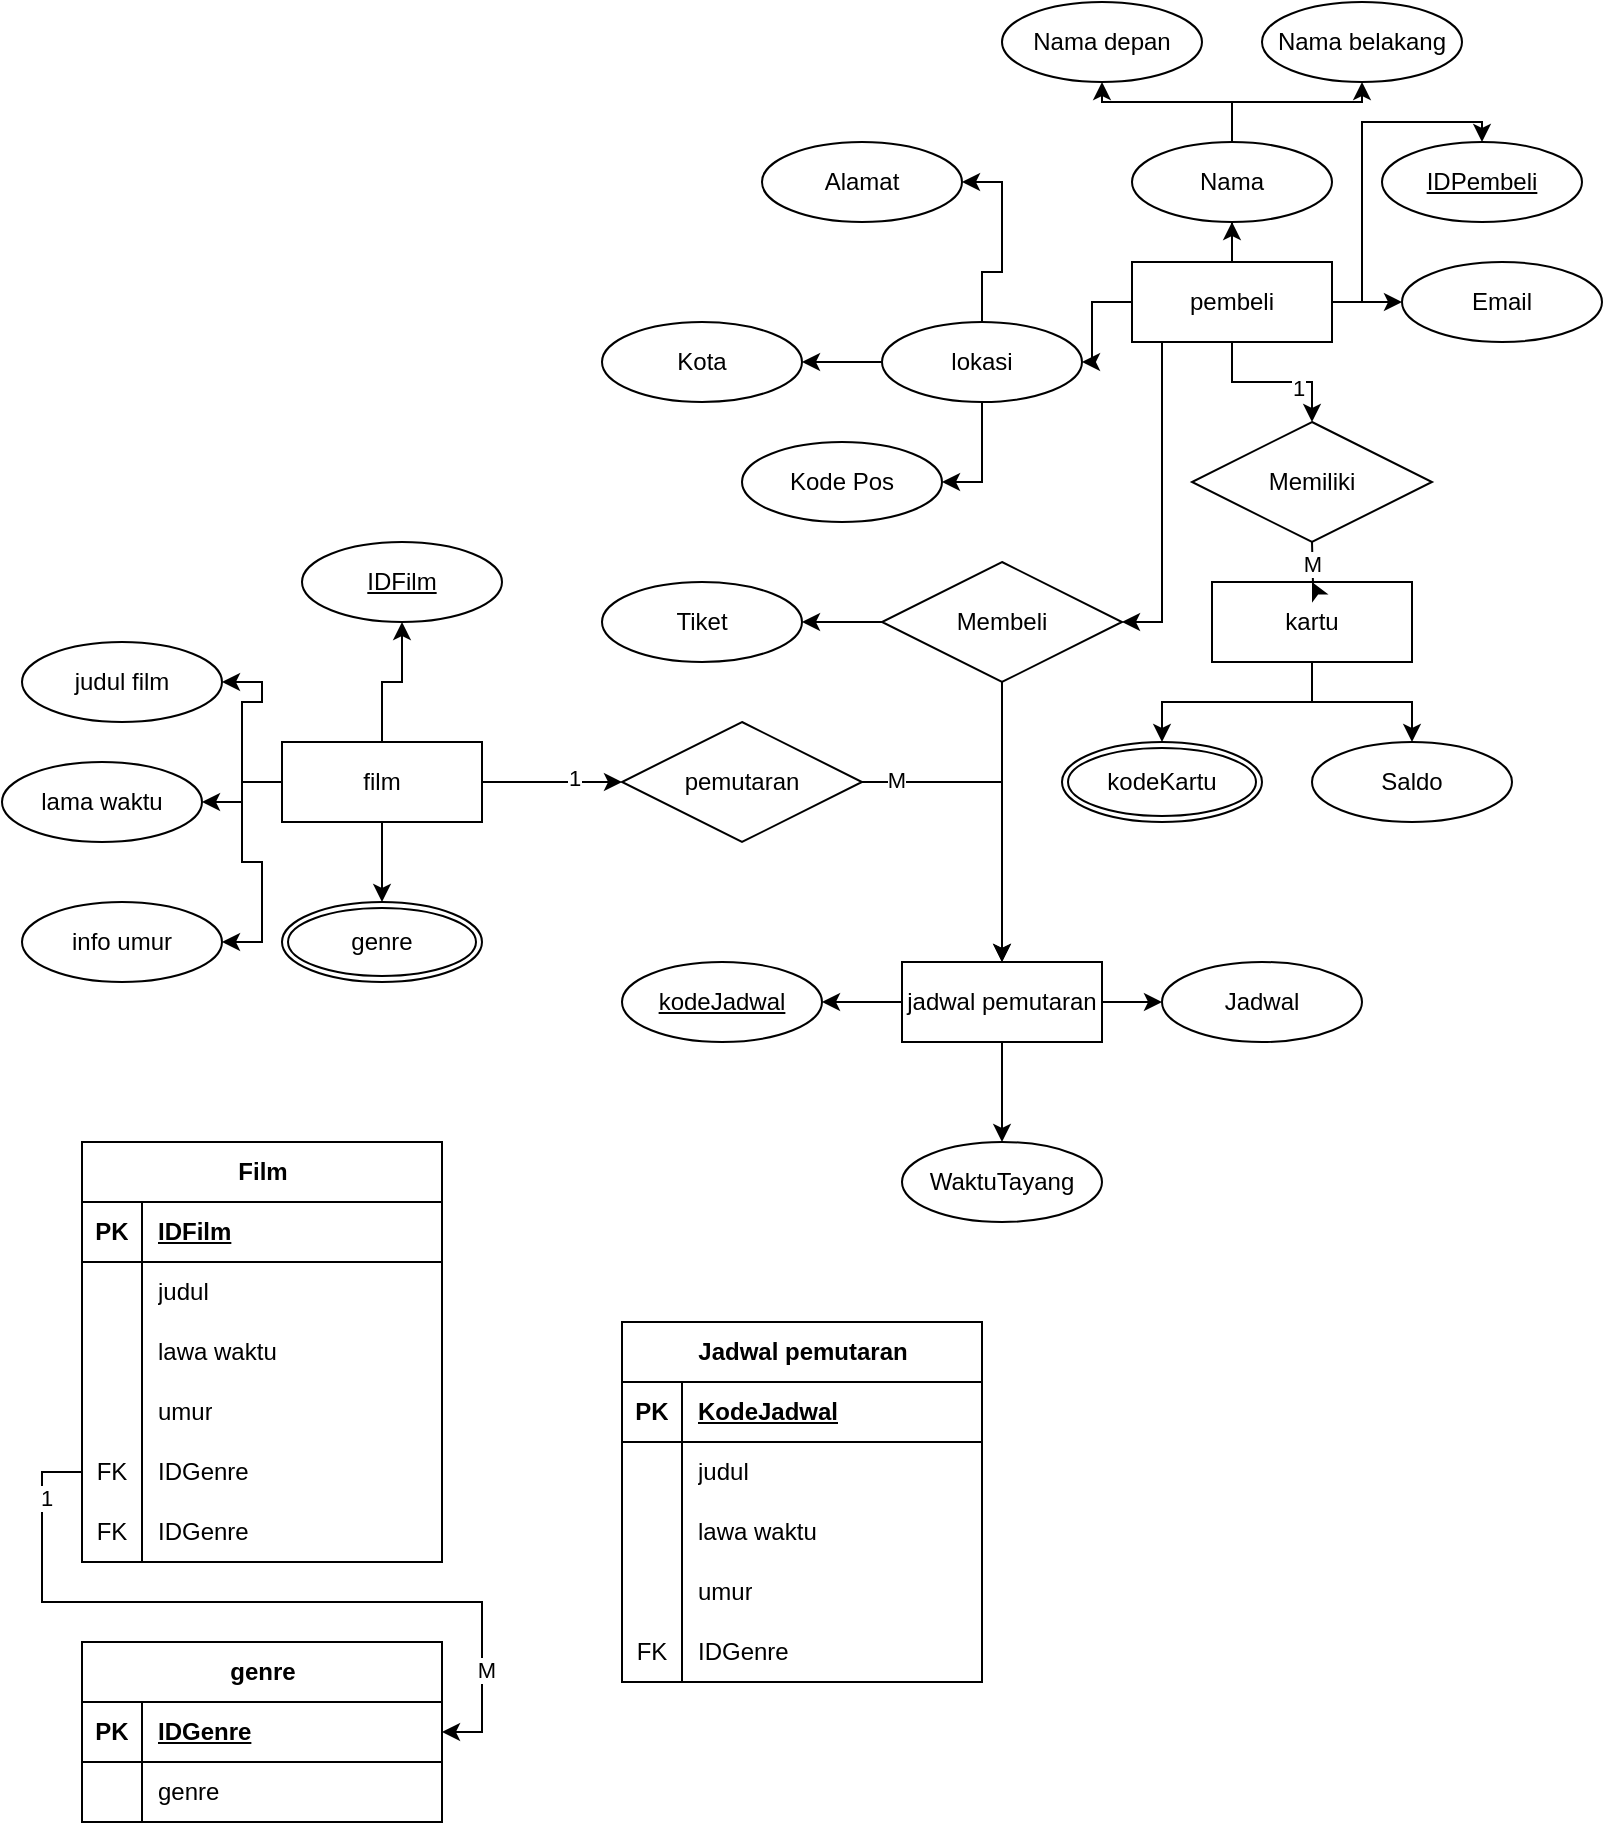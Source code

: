 <mxfile version="21.8.2" type="github">
  <diagram name="Page-1" id="gynL85UZtJiipX6cIJ4Q">
    <mxGraphModel dx="1004" dy="682" grid="1" gridSize="10" guides="1" tooltips="1" connect="1" arrows="1" fold="1" page="1" pageScale="1" pageWidth="850" pageHeight="1100" math="0" shadow="0">
      <root>
        <mxCell id="0" />
        <mxCell id="1" parent="0" />
        <mxCell id="kc0TzE_1z1zzvMxZ2xGM-11" style="edgeStyle=orthogonalEdgeStyle;rounded=0;orthogonalLoop=1;jettySize=auto;html=1;" edge="1" parent="1" source="kc0TzE_1z1zzvMxZ2xGM-2" target="kc0TzE_1z1zzvMxZ2xGM-7">
          <mxGeometry relative="1" as="geometry" />
        </mxCell>
        <mxCell id="kc0TzE_1z1zzvMxZ2xGM-12" style="edgeStyle=orthogonalEdgeStyle;rounded=0;orthogonalLoop=1;jettySize=auto;html=1;" edge="1" parent="1" source="kc0TzE_1z1zzvMxZ2xGM-2" target="kc0TzE_1z1zzvMxZ2xGM-6">
          <mxGeometry relative="1" as="geometry" />
        </mxCell>
        <mxCell id="kc0TzE_1z1zzvMxZ2xGM-13" style="edgeStyle=orthogonalEdgeStyle;rounded=0;orthogonalLoop=1;jettySize=auto;html=1;entryX=1;entryY=0.5;entryDx=0;entryDy=0;" edge="1" parent="1" source="kc0TzE_1z1zzvMxZ2xGM-2" target="kc0TzE_1z1zzvMxZ2xGM-10">
          <mxGeometry relative="1" as="geometry" />
        </mxCell>
        <mxCell id="kc0TzE_1z1zzvMxZ2xGM-14" style="edgeStyle=orthogonalEdgeStyle;rounded=0;orthogonalLoop=1;jettySize=auto;html=1;entryX=1;entryY=0.5;entryDx=0;entryDy=0;" edge="1" parent="1" source="kc0TzE_1z1zzvMxZ2xGM-2" target="kc0TzE_1z1zzvMxZ2xGM-9">
          <mxGeometry relative="1" as="geometry" />
        </mxCell>
        <mxCell id="kc0TzE_1z1zzvMxZ2xGM-15" style="edgeStyle=orthogonalEdgeStyle;rounded=0;orthogonalLoop=1;jettySize=auto;html=1;entryX=1;entryY=0.5;entryDx=0;entryDy=0;" edge="1" parent="1" source="kc0TzE_1z1zzvMxZ2xGM-2" target="kc0TzE_1z1zzvMxZ2xGM-8">
          <mxGeometry relative="1" as="geometry" />
        </mxCell>
        <mxCell id="kc0TzE_1z1zzvMxZ2xGM-49" style="edgeStyle=orthogonalEdgeStyle;rounded=0;orthogonalLoop=1;jettySize=auto;html=1;entryX=0;entryY=0.5;entryDx=0;entryDy=0;" edge="1" parent="1" source="kc0TzE_1z1zzvMxZ2xGM-2" target="kc0TzE_1z1zzvMxZ2xGM-48">
          <mxGeometry relative="1" as="geometry" />
        </mxCell>
        <mxCell id="kc0TzE_1z1zzvMxZ2xGM-51" value="1" style="edgeLabel;html=1;align=center;verticalAlign=middle;resizable=0;points=[];" vertex="1" connectable="0" parent="kc0TzE_1z1zzvMxZ2xGM-49">
          <mxGeometry x="0.317" y="2" relative="1" as="geometry">
            <mxPoint as="offset" />
          </mxGeometry>
        </mxCell>
        <mxCell id="kc0TzE_1z1zzvMxZ2xGM-2" value="film" style="whiteSpace=wrap;html=1;align=center;" vertex="1" parent="1">
          <mxGeometry x="150" y="450" width="100" height="40" as="geometry" />
        </mxCell>
        <mxCell id="kc0TzE_1z1zzvMxZ2xGM-19" style="edgeStyle=orthogonalEdgeStyle;rounded=0;orthogonalLoop=1;jettySize=auto;html=1;entryX=1;entryY=0.5;entryDx=0;entryDy=0;" edge="1" parent="1" source="kc0TzE_1z1zzvMxZ2xGM-3" target="kc0TzE_1z1zzvMxZ2xGM-16">
          <mxGeometry relative="1" as="geometry" />
        </mxCell>
        <mxCell id="kc0TzE_1z1zzvMxZ2xGM-20" style="edgeStyle=orthogonalEdgeStyle;rounded=0;orthogonalLoop=1;jettySize=auto;html=1;entryX=0.5;entryY=0;entryDx=0;entryDy=0;" edge="1" parent="1" source="kc0TzE_1z1zzvMxZ2xGM-3" target="kc0TzE_1z1zzvMxZ2xGM-17">
          <mxGeometry relative="1" as="geometry" />
        </mxCell>
        <mxCell id="kc0TzE_1z1zzvMxZ2xGM-21" style="edgeStyle=orthogonalEdgeStyle;rounded=0;orthogonalLoop=1;jettySize=auto;html=1;" edge="1" parent="1" source="kc0TzE_1z1zzvMxZ2xGM-3" target="kc0TzE_1z1zzvMxZ2xGM-18">
          <mxGeometry relative="1" as="geometry" />
        </mxCell>
        <mxCell id="kc0TzE_1z1zzvMxZ2xGM-3" value="jadwal pemutaran" style="whiteSpace=wrap;html=1;align=center;" vertex="1" parent="1">
          <mxGeometry x="460" y="560" width="100" height="40" as="geometry" />
        </mxCell>
        <mxCell id="kc0TzE_1z1zzvMxZ2xGM-37" style="edgeStyle=orthogonalEdgeStyle;rounded=0;orthogonalLoop=1;jettySize=auto;html=1;entryX=0;entryY=0.5;entryDx=0;entryDy=0;" edge="1" parent="1" source="kc0TzE_1z1zzvMxZ2xGM-4" target="kc0TzE_1z1zzvMxZ2xGM-23">
          <mxGeometry relative="1" as="geometry" />
        </mxCell>
        <mxCell id="kc0TzE_1z1zzvMxZ2xGM-38" style="edgeStyle=orthogonalEdgeStyle;rounded=0;orthogonalLoop=1;jettySize=auto;html=1;" edge="1" parent="1" source="kc0TzE_1z1zzvMxZ2xGM-4" target="kc0TzE_1z1zzvMxZ2xGM-29">
          <mxGeometry relative="1" as="geometry" />
        </mxCell>
        <mxCell id="kc0TzE_1z1zzvMxZ2xGM-39" style="edgeStyle=orthogonalEdgeStyle;rounded=0;orthogonalLoop=1;jettySize=auto;html=1;entryX=0.5;entryY=1;entryDx=0;entryDy=0;" edge="1" parent="1" source="kc0TzE_1z1zzvMxZ2xGM-4" target="kc0TzE_1z1zzvMxZ2xGM-26">
          <mxGeometry relative="1" as="geometry" />
        </mxCell>
        <mxCell id="kc0TzE_1z1zzvMxZ2xGM-45" style="edgeStyle=orthogonalEdgeStyle;rounded=0;orthogonalLoop=1;jettySize=auto;html=1;" edge="1" parent="1" source="kc0TzE_1z1zzvMxZ2xGM-4" target="kc0TzE_1z1zzvMxZ2xGM-22">
          <mxGeometry relative="1" as="geometry">
            <Array as="points">
              <mxPoint x="690" y="230" />
              <mxPoint x="690" y="140" />
            </Array>
          </mxGeometry>
        </mxCell>
        <mxCell id="kc0TzE_1z1zzvMxZ2xGM-57" style="edgeStyle=orthogonalEdgeStyle;rounded=0;orthogonalLoop=1;jettySize=auto;html=1;entryX=0.5;entryY=0;entryDx=0;entryDy=0;" edge="1" parent="1" source="kc0TzE_1z1zzvMxZ2xGM-4" target="kc0TzE_1z1zzvMxZ2xGM-56">
          <mxGeometry relative="1" as="geometry" />
        </mxCell>
        <mxCell id="kc0TzE_1z1zzvMxZ2xGM-59" value="1" style="edgeLabel;html=1;align=center;verticalAlign=middle;resizable=0;points=[];" vertex="1" connectable="0" parent="kc0TzE_1z1zzvMxZ2xGM-57">
          <mxGeometry x="0.325" y="-3" relative="1" as="geometry">
            <mxPoint as="offset" />
          </mxGeometry>
        </mxCell>
        <mxCell id="kc0TzE_1z1zzvMxZ2xGM-62" style="edgeStyle=orthogonalEdgeStyle;rounded=0;orthogonalLoop=1;jettySize=auto;html=1;entryX=1;entryY=0.5;entryDx=0;entryDy=0;" edge="1" parent="1" source="kc0TzE_1z1zzvMxZ2xGM-4" target="kc0TzE_1z1zzvMxZ2xGM-60">
          <mxGeometry relative="1" as="geometry">
            <Array as="points">
              <mxPoint x="590" y="390" />
            </Array>
          </mxGeometry>
        </mxCell>
        <mxCell id="kc0TzE_1z1zzvMxZ2xGM-4" value="pembeli" style="whiteSpace=wrap;html=1;align=center;" vertex="1" parent="1">
          <mxGeometry x="575" y="210" width="100" height="40" as="geometry" />
        </mxCell>
        <mxCell id="kc0TzE_1z1zzvMxZ2xGM-53" style="edgeStyle=orthogonalEdgeStyle;rounded=0;orthogonalLoop=1;jettySize=auto;html=1;entryX=0.5;entryY=0;entryDx=0;entryDy=0;" edge="1" parent="1" source="kc0TzE_1z1zzvMxZ2xGM-5" target="kc0TzE_1z1zzvMxZ2xGM-40">
          <mxGeometry relative="1" as="geometry" />
        </mxCell>
        <mxCell id="kc0TzE_1z1zzvMxZ2xGM-54" style="edgeStyle=orthogonalEdgeStyle;rounded=0;orthogonalLoop=1;jettySize=auto;html=1;entryX=0.5;entryY=0;entryDx=0;entryDy=0;" edge="1" parent="1" source="kc0TzE_1z1zzvMxZ2xGM-5" target="kc0TzE_1z1zzvMxZ2xGM-41">
          <mxGeometry relative="1" as="geometry" />
        </mxCell>
        <mxCell id="kc0TzE_1z1zzvMxZ2xGM-5" value="kartu" style="whiteSpace=wrap;html=1;align=center;" vertex="1" parent="1">
          <mxGeometry x="615" y="370" width="100" height="40" as="geometry" />
        </mxCell>
        <mxCell id="kc0TzE_1z1zzvMxZ2xGM-6" value="genre" style="ellipse;shape=doubleEllipse;margin=3;whiteSpace=wrap;html=1;align=center;" vertex="1" parent="1">
          <mxGeometry x="150" y="530" width="100" height="40" as="geometry" />
        </mxCell>
        <mxCell id="kc0TzE_1z1zzvMxZ2xGM-7" value="IDFilm" style="ellipse;whiteSpace=wrap;html=1;align=center;fontStyle=4;" vertex="1" parent="1">
          <mxGeometry x="160" y="350" width="100" height="40" as="geometry" />
        </mxCell>
        <mxCell id="kc0TzE_1z1zzvMxZ2xGM-8" value="judul film" style="ellipse;whiteSpace=wrap;html=1;align=center;" vertex="1" parent="1">
          <mxGeometry x="20" y="400" width="100" height="40" as="geometry" />
        </mxCell>
        <mxCell id="kc0TzE_1z1zzvMxZ2xGM-9" value="lama waktu" style="ellipse;whiteSpace=wrap;html=1;align=center;" vertex="1" parent="1">
          <mxGeometry x="10" y="460" width="100" height="40" as="geometry" />
        </mxCell>
        <mxCell id="kc0TzE_1z1zzvMxZ2xGM-10" value="info umur" style="ellipse;whiteSpace=wrap;html=1;align=center;" vertex="1" parent="1">
          <mxGeometry x="20" y="530" width="100" height="40" as="geometry" />
        </mxCell>
        <mxCell id="kc0TzE_1z1zzvMxZ2xGM-16" value="kodeJadwal" style="ellipse;whiteSpace=wrap;html=1;align=center;fontStyle=4;" vertex="1" parent="1">
          <mxGeometry x="320" y="560" width="100" height="40" as="geometry" />
        </mxCell>
        <mxCell id="kc0TzE_1z1zzvMxZ2xGM-17" value="WaktuTayang" style="ellipse;whiteSpace=wrap;html=1;align=center;" vertex="1" parent="1">
          <mxGeometry x="460" y="650" width="100" height="40" as="geometry" />
        </mxCell>
        <mxCell id="kc0TzE_1z1zzvMxZ2xGM-18" value="Jadwal" style="ellipse;whiteSpace=wrap;html=1;align=center;" vertex="1" parent="1">
          <mxGeometry x="590" y="560" width="100" height="40" as="geometry" />
        </mxCell>
        <mxCell id="kc0TzE_1z1zzvMxZ2xGM-22" value="IDPembeli" style="ellipse;whiteSpace=wrap;html=1;align=center;fontStyle=4;" vertex="1" parent="1">
          <mxGeometry x="700" y="150" width="100" height="40" as="geometry" />
        </mxCell>
        <mxCell id="kc0TzE_1z1zzvMxZ2xGM-23" value="Email" style="ellipse;whiteSpace=wrap;html=1;align=center;" vertex="1" parent="1">
          <mxGeometry x="710" y="210" width="100" height="40" as="geometry" />
        </mxCell>
        <mxCell id="kc0TzE_1z1zzvMxZ2xGM-24" value="Nama belakang" style="ellipse;whiteSpace=wrap;html=1;align=center;" vertex="1" parent="1">
          <mxGeometry x="640" y="80" width="100" height="40" as="geometry" />
        </mxCell>
        <mxCell id="kc0TzE_1z1zzvMxZ2xGM-25" value="Nama depan" style="ellipse;whiteSpace=wrap;html=1;align=center;" vertex="1" parent="1">
          <mxGeometry x="510" y="80" width="100" height="40" as="geometry" />
        </mxCell>
        <mxCell id="kc0TzE_1z1zzvMxZ2xGM-27" style="edgeStyle=orthogonalEdgeStyle;rounded=0;orthogonalLoop=1;jettySize=auto;html=1;entryX=0.5;entryY=1;entryDx=0;entryDy=0;" edge="1" parent="1" source="kc0TzE_1z1zzvMxZ2xGM-26" target="kc0TzE_1z1zzvMxZ2xGM-25">
          <mxGeometry relative="1" as="geometry" />
        </mxCell>
        <mxCell id="kc0TzE_1z1zzvMxZ2xGM-28" style="edgeStyle=orthogonalEdgeStyle;rounded=0;orthogonalLoop=1;jettySize=auto;html=1;entryX=0.5;entryY=1;entryDx=0;entryDy=0;" edge="1" parent="1" source="kc0TzE_1z1zzvMxZ2xGM-26" target="kc0TzE_1z1zzvMxZ2xGM-24">
          <mxGeometry relative="1" as="geometry" />
        </mxCell>
        <mxCell id="kc0TzE_1z1zzvMxZ2xGM-26" value="Nama" style="ellipse;whiteSpace=wrap;html=1;align=center;" vertex="1" parent="1">
          <mxGeometry x="575" y="150" width="100" height="40" as="geometry" />
        </mxCell>
        <mxCell id="kc0TzE_1z1zzvMxZ2xGM-33" style="edgeStyle=orthogonalEdgeStyle;rounded=0;orthogonalLoop=1;jettySize=auto;html=1;entryX=1;entryY=0.5;entryDx=0;entryDy=0;" edge="1" parent="1" source="kc0TzE_1z1zzvMxZ2xGM-29" target="kc0TzE_1z1zzvMxZ2xGM-30">
          <mxGeometry relative="1" as="geometry" />
        </mxCell>
        <mxCell id="kc0TzE_1z1zzvMxZ2xGM-35" style="edgeStyle=orthogonalEdgeStyle;rounded=0;orthogonalLoop=1;jettySize=auto;html=1;entryX=1;entryY=0.5;entryDx=0;entryDy=0;" edge="1" parent="1" source="kc0TzE_1z1zzvMxZ2xGM-29" target="kc0TzE_1z1zzvMxZ2xGM-32">
          <mxGeometry relative="1" as="geometry" />
        </mxCell>
        <mxCell id="kc0TzE_1z1zzvMxZ2xGM-65" value="" style="edgeStyle=orthogonalEdgeStyle;rounded=0;orthogonalLoop=1;jettySize=auto;html=1;" edge="1" parent="1" source="kc0TzE_1z1zzvMxZ2xGM-29" target="kc0TzE_1z1zzvMxZ2xGM-31">
          <mxGeometry relative="1" as="geometry" />
        </mxCell>
        <mxCell id="kc0TzE_1z1zzvMxZ2xGM-29" value="lokasi" style="ellipse;whiteSpace=wrap;html=1;align=center;" vertex="1" parent="1">
          <mxGeometry x="450" y="240" width="100" height="40" as="geometry" />
        </mxCell>
        <mxCell id="kc0TzE_1z1zzvMxZ2xGM-30" value="Alamat" style="ellipse;whiteSpace=wrap;html=1;align=center;" vertex="1" parent="1">
          <mxGeometry x="390" y="150" width="100" height="40" as="geometry" />
        </mxCell>
        <mxCell id="kc0TzE_1z1zzvMxZ2xGM-31" value="Kota" style="ellipse;whiteSpace=wrap;html=1;align=center;" vertex="1" parent="1">
          <mxGeometry x="310" y="240" width="100" height="40" as="geometry" />
        </mxCell>
        <mxCell id="kc0TzE_1z1zzvMxZ2xGM-32" value="Kode Pos" style="ellipse;whiteSpace=wrap;html=1;align=center;" vertex="1" parent="1">
          <mxGeometry x="380" y="300" width="100" height="40" as="geometry" />
        </mxCell>
        <mxCell id="kc0TzE_1z1zzvMxZ2xGM-40" value="kodeKartu" style="ellipse;shape=doubleEllipse;margin=3;whiteSpace=wrap;html=1;align=center;" vertex="1" parent="1">
          <mxGeometry x="540" y="450" width="100" height="40" as="geometry" />
        </mxCell>
        <mxCell id="kc0TzE_1z1zzvMxZ2xGM-41" value="Saldo" style="ellipse;whiteSpace=wrap;html=1;align=center;" vertex="1" parent="1">
          <mxGeometry x="665" y="450" width="100" height="40" as="geometry" />
        </mxCell>
        <mxCell id="kc0TzE_1z1zzvMxZ2xGM-50" style="edgeStyle=orthogonalEdgeStyle;rounded=0;orthogonalLoop=1;jettySize=auto;html=1;entryX=0.5;entryY=0;entryDx=0;entryDy=0;" edge="1" parent="1" source="kc0TzE_1z1zzvMxZ2xGM-48" target="kc0TzE_1z1zzvMxZ2xGM-3">
          <mxGeometry relative="1" as="geometry" />
        </mxCell>
        <mxCell id="kc0TzE_1z1zzvMxZ2xGM-52" value="M" style="edgeLabel;html=1;align=center;verticalAlign=middle;resizable=0;points=[];" vertex="1" connectable="0" parent="kc0TzE_1z1zzvMxZ2xGM-50">
          <mxGeometry x="-0.786" y="1" relative="1" as="geometry">
            <mxPoint as="offset" />
          </mxGeometry>
        </mxCell>
        <mxCell id="kc0TzE_1z1zzvMxZ2xGM-48" value="pemutaran" style="shape=rhombus;perimeter=rhombusPerimeter;whiteSpace=wrap;html=1;align=center;" vertex="1" parent="1">
          <mxGeometry x="320" y="440" width="120" height="60" as="geometry" />
        </mxCell>
        <mxCell id="kc0TzE_1z1zzvMxZ2xGM-58" value="M" style="edgeStyle=orthogonalEdgeStyle;rounded=0;orthogonalLoop=1;jettySize=auto;html=1;" edge="1" parent="1" target="kc0TzE_1z1zzvMxZ2xGM-5">
          <mxGeometry relative="1" as="geometry">
            <mxPoint x="665" y="350" as="sourcePoint" />
          </mxGeometry>
        </mxCell>
        <mxCell id="kc0TzE_1z1zzvMxZ2xGM-56" value="Memiliki" style="shape=rhombus;perimeter=rhombusPerimeter;whiteSpace=wrap;html=1;align=center;" vertex="1" parent="1">
          <mxGeometry x="605" y="290" width="120" height="60" as="geometry" />
        </mxCell>
        <mxCell id="kc0TzE_1z1zzvMxZ2xGM-63" style="edgeStyle=orthogonalEdgeStyle;rounded=0;orthogonalLoop=1;jettySize=auto;html=1;" edge="1" parent="1" source="kc0TzE_1z1zzvMxZ2xGM-60" target="kc0TzE_1z1zzvMxZ2xGM-61">
          <mxGeometry relative="1" as="geometry" />
        </mxCell>
        <mxCell id="kc0TzE_1z1zzvMxZ2xGM-64" style="edgeStyle=orthogonalEdgeStyle;rounded=0;orthogonalLoop=1;jettySize=auto;html=1;entryX=0.5;entryY=0;entryDx=0;entryDy=0;" edge="1" parent="1" source="kc0TzE_1z1zzvMxZ2xGM-60" target="kc0TzE_1z1zzvMxZ2xGM-3">
          <mxGeometry relative="1" as="geometry" />
        </mxCell>
        <mxCell id="kc0TzE_1z1zzvMxZ2xGM-60" value="Membeli" style="shape=rhombus;perimeter=rhombusPerimeter;whiteSpace=wrap;html=1;align=center;" vertex="1" parent="1">
          <mxGeometry x="450" y="360" width="120" height="60" as="geometry" />
        </mxCell>
        <mxCell id="kc0TzE_1z1zzvMxZ2xGM-61" value="Tiket" style="ellipse;whiteSpace=wrap;html=1;align=center;" vertex="1" parent="1">
          <mxGeometry x="310" y="370" width="100" height="40" as="geometry" />
        </mxCell>
        <mxCell id="kc0TzE_1z1zzvMxZ2xGM-66" value="Film" style="shape=table;startSize=30;container=1;collapsible=1;childLayout=tableLayout;fixedRows=1;rowLines=0;fontStyle=1;align=center;resizeLast=1;html=1;" vertex="1" parent="1">
          <mxGeometry x="50" y="650" width="180" height="210" as="geometry" />
        </mxCell>
        <mxCell id="kc0TzE_1z1zzvMxZ2xGM-67" value="" style="shape=tableRow;horizontal=0;startSize=0;swimlaneHead=0;swimlaneBody=0;fillColor=none;collapsible=0;dropTarget=0;points=[[0,0.5],[1,0.5]];portConstraint=eastwest;top=0;left=0;right=0;bottom=1;" vertex="1" parent="kc0TzE_1z1zzvMxZ2xGM-66">
          <mxGeometry y="30" width="180" height="30" as="geometry" />
        </mxCell>
        <mxCell id="kc0TzE_1z1zzvMxZ2xGM-68" value="PK" style="shape=partialRectangle;connectable=0;fillColor=none;top=0;left=0;bottom=0;right=0;fontStyle=1;overflow=hidden;whiteSpace=wrap;html=1;" vertex="1" parent="kc0TzE_1z1zzvMxZ2xGM-67">
          <mxGeometry width="30" height="30" as="geometry">
            <mxRectangle width="30" height="30" as="alternateBounds" />
          </mxGeometry>
        </mxCell>
        <mxCell id="kc0TzE_1z1zzvMxZ2xGM-69" value="IDFilm" style="shape=partialRectangle;connectable=0;fillColor=none;top=0;left=0;bottom=0;right=0;align=left;spacingLeft=6;fontStyle=5;overflow=hidden;whiteSpace=wrap;html=1;" vertex="1" parent="kc0TzE_1z1zzvMxZ2xGM-67">
          <mxGeometry x="30" width="150" height="30" as="geometry">
            <mxRectangle width="150" height="30" as="alternateBounds" />
          </mxGeometry>
        </mxCell>
        <mxCell id="kc0TzE_1z1zzvMxZ2xGM-70" value="" style="shape=tableRow;horizontal=0;startSize=0;swimlaneHead=0;swimlaneBody=0;fillColor=none;collapsible=0;dropTarget=0;points=[[0,0.5],[1,0.5]];portConstraint=eastwest;top=0;left=0;right=0;bottom=0;" vertex="1" parent="kc0TzE_1z1zzvMxZ2xGM-66">
          <mxGeometry y="60" width="180" height="30" as="geometry" />
        </mxCell>
        <mxCell id="kc0TzE_1z1zzvMxZ2xGM-71" value="" style="shape=partialRectangle;connectable=0;fillColor=none;top=0;left=0;bottom=0;right=0;editable=1;overflow=hidden;whiteSpace=wrap;html=1;" vertex="1" parent="kc0TzE_1z1zzvMxZ2xGM-70">
          <mxGeometry width="30" height="30" as="geometry">
            <mxRectangle width="30" height="30" as="alternateBounds" />
          </mxGeometry>
        </mxCell>
        <mxCell id="kc0TzE_1z1zzvMxZ2xGM-72" value="judul" style="shape=partialRectangle;connectable=0;fillColor=none;top=0;left=0;bottom=0;right=0;align=left;spacingLeft=6;overflow=hidden;whiteSpace=wrap;html=1;" vertex="1" parent="kc0TzE_1z1zzvMxZ2xGM-70">
          <mxGeometry x="30" width="150" height="30" as="geometry">
            <mxRectangle width="150" height="30" as="alternateBounds" />
          </mxGeometry>
        </mxCell>
        <mxCell id="kc0TzE_1z1zzvMxZ2xGM-73" value="" style="shape=tableRow;horizontal=0;startSize=0;swimlaneHead=0;swimlaneBody=0;fillColor=none;collapsible=0;dropTarget=0;points=[[0,0.5],[1,0.5]];portConstraint=eastwest;top=0;left=0;right=0;bottom=0;" vertex="1" parent="kc0TzE_1z1zzvMxZ2xGM-66">
          <mxGeometry y="90" width="180" height="30" as="geometry" />
        </mxCell>
        <mxCell id="kc0TzE_1z1zzvMxZ2xGM-74" value="" style="shape=partialRectangle;connectable=0;fillColor=none;top=0;left=0;bottom=0;right=0;editable=1;overflow=hidden;whiteSpace=wrap;html=1;" vertex="1" parent="kc0TzE_1z1zzvMxZ2xGM-73">
          <mxGeometry width="30" height="30" as="geometry">
            <mxRectangle width="30" height="30" as="alternateBounds" />
          </mxGeometry>
        </mxCell>
        <mxCell id="kc0TzE_1z1zzvMxZ2xGM-75" value="lawa waktu" style="shape=partialRectangle;connectable=0;fillColor=none;top=0;left=0;bottom=0;right=0;align=left;spacingLeft=6;overflow=hidden;whiteSpace=wrap;html=1;" vertex="1" parent="kc0TzE_1z1zzvMxZ2xGM-73">
          <mxGeometry x="30" width="150" height="30" as="geometry">
            <mxRectangle width="150" height="30" as="alternateBounds" />
          </mxGeometry>
        </mxCell>
        <mxCell id="kc0TzE_1z1zzvMxZ2xGM-76" value="" style="shape=tableRow;horizontal=0;startSize=0;swimlaneHead=0;swimlaneBody=0;fillColor=none;collapsible=0;dropTarget=0;points=[[0,0.5],[1,0.5]];portConstraint=eastwest;top=0;left=0;right=0;bottom=0;" vertex="1" parent="kc0TzE_1z1zzvMxZ2xGM-66">
          <mxGeometry y="120" width="180" height="30" as="geometry" />
        </mxCell>
        <mxCell id="kc0TzE_1z1zzvMxZ2xGM-77" value="" style="shape=partialRectangle;connectable=0;fillColor=none;top=0;left=0;bottom=0;right=0;editable=1;overflow=hidden;whiteSpace=wrap;html=1;" vertex="1" parent="kc0TzE_1z1zzvMxZ2xGM-76">
          <mxGeometry width="30" height="30" as="geometry">
            <mxRectangle width="30" height="30" as="alternateBounds" />
          </mxGeometry>
        </mxCell>
        <mxCell id="kc0TzE_1z1zzvMxZ2xGM-78" value="umur" style="shape=partialRectangle;connectable=0;fillColor=none;top=0;left=0;bottom=0;right=0;align=left;spacingLeft=6;overflow=hidden;whiteSpace=wrap;html=1;" vertex="1" parent="kc0TzE_1z1zzvMxZ2xGM-76">
          <mxGeometry x="30" width="150" height="30" as="geometry">
            <mxRectangle width="150" height="30" as="alternateBounds" />
          </mxGeometry>
        </mxCell>
        <mxCell id="kc0TzE_1z1zzvMxZ2xGM-79" value="" style="shape=tableRow;horizontal=0;startSize=0;swimlaneHead=0;swimlaneBody=0;fillColor=none;collapsible=0;dropTarget=0;points=[[0,0.5],[1,0.5]];portConstraint=eastwest;top=0;left=0;right=0;bottom=0;" vertex="1" parent="kc0TzE_1z1zzvMxZ2xGM-66">
          <mxGeometry y="150" width="180" height="30" as="geometry" />
        </mxCell>
        <mxCell id="kc0TzE_1z1zzvMxZ2xGM-80" value="FK" style="shape=partialRectangle;connectable=0;fillColor=none;top=0;left=0;bottom=0;right=0;editable=1;overflow=hidden;whiteSpace=wrap;html=1;" vertex="1" parent="kc0TzE_1z1zzvMxZ2xGM-79">
          <mxGeometry width="30" height="30" as="geometry">
            <mxRectangle width="30" height="30" as="alternateBounds" />
          </mxGeometry>
        </mxCell>
        <mxCell id="kc0TzE_1z1zzvMxZ2xGM-81" value="IDGenre" style="shape=partialRectangle;connectable=0;fillColor=none;top=0;left=0;bottom=0;right=0;align=left;spacingLeft=6;overflow=hidden;whiteSpace=wrap;html=1;" vertex="1" parent="kc0TzE_1z1zzvMxZ2xGM-79">
          <mxGeometry x="30" width="150" height="30" as="geometry">
            <mxRectangle width="150" height="30" as="alternateBounds" />
          </mxGeometry>
        </mxCell>
        <mxCell id="kc0TzE_1z1zzvMxZ2xGM-118" value="" style="shape=tableRow;horizontal=0;startSize=0;swimlaneHead=0;swimlaneBody=0;fillColor=none;collapsible=0;dropTarget=0;points=[[0,0.5],[1,0.5]];portConstraint=eastwest;top=0;left=0;right=0;bottom=0;" vertex="1" parent="kc0TzE_1z1zzvMxZ2xGM-66">
          <mxGeometry y="180" width="180" height="30" as="geometry" />
        </mxCell>
        <mxCell id="kc0TzE_1z1zzvMxZ2xGM-119" value="FK" style="shape=partialRectangle;connectable=0;fillColor=none;top=0;left=0;bottom=0;right=0;editable=1;overflow=hidden;whiteSpace=wrap;html=1;" vertex="1" parent="kc0TzE_1z1zzvMxZ2xGM-118">
          <mxGeometry width="30" height="30" as="geometry">
            <mxRectangle width="30" height="30" as="alternateBounds" />
          </mxGeometry>
        </mxCell>
        <mxCell id="kc0TzE_1z1zzvMxZ2xGM-120" value="IDGenre" style="shape=partialRectangle;connectable=0;fillColor=none;top=0;left=0;bottom=0;right=0;align=left;spacingLeft=6;overflow=hidden;whiteSpace=wrap;html=1;" vertex="1" parent="kc0TzE_1z1zzvMxZ2xGM-118">
          <mxGeometry x="30" width="150" height="30" as="geometry">
            <mxRectangle width="150" height="30" as="alternateBounds" />
          </mxGeometry>
        </mxCell>
        <mxCell id="kc0TzE_1z1zzvMxZ2xGM-82" value="genre" style="shape=table;startSize=30;container=1;collapsible=1;childLayout=tableLayout;fixedRows=1;rowLines=0;fontStyle=1;align=center;resizeLast=1;html=1;" vertex="1" parent="1">
          <mxGeometry x="50" y="900" width="180" height="90" as="geometry" />
        </mxCell>
        <mxCell id="kc0TzE_1z1zzvMxZ2xGM-83" value="" style="shape=tableRow;horizontal=0;startSize=0;swimlaneHead=0;swimlaneBody=0;fillColor=none;collapsible=0;dropTarget=0;points=[[0,0.5],[1,0.5]];portConstraint=eastwest;top=0;left=0;right=0;bottom=1;" vertex="1" parent="kc0TzE_1z1zzvMxZ2xGM-82">
          <mxGeometry y="30" width="180" height="30" as="geometry" />
        </mxCell>
        <mxCell id="kc0TzE_1z1zzvMxZ2xGM-84" value="PK" style="shape=partialRectangle;connectable=0;fillColor=none;top=0;left=0;bottom=0;right=0;fontStyle=1;overflow=hidden;whiteSpace=wrap;html=1;" vertex="1" parent="kc0TzE_1z1zzvMxZ2xGM-83">
          <mxGeometry width="30" height="30" as="geometry">
            <mxRectangle width="30" height="30" as="alternateBounds" />
          </mxGeometry>
        </mxCell>
        <mxCell id="kc0TzE_1z1zzvMxZ2xGM-85" value="IDGenre" style="shape=partialRectangle;connectable=0;fillColor=none;top=0;left=0;bottom=0;right=0;align=left;spacingLeft=6;fontStyle=5;overflow=hidden;whiteSpace=wrap;html=1;" vertex="1" parent="kc0TzE_1z1zzvMxZ2xGM-83">
          <mxGeometry x="30" width="150" height="30" as="geometry">
            <mxRectangle width="150" height="30" as="alternateBounds" />
          </mxGeometry>
        </mxCell>
        <mxCell id="kc0TzE_1z1zzvMxZ2xGM-86" value="" style="shape=tableRow;horizontal=0;startSize=0;swimlaneHead=0;swimlaneBody=0;fillColor=none;collapsible=0;dropTarget=0;points=[[0,0.5],[1,0.5]];portConstraint=eastwest;top=0;left=0;right=0;bottom=0;" vertex="1" parent="kc0TzE_1z1zzvMxZ2xGM-82">
          <mxGeometry y="60" width="180" height="30" as="geometry" />
        </mxCell>
        <mxCell id="kc0TzE_1z1zzvMxZ2xGM-87" value="" style="shape=partialRectangle;connectable=0;fillColor=none;top=0;left=0;bottom=0;right=0;editable=1;overflow=hidden;whiteSpace=wrap;html=1;" vertex="1" parent="kc0TzE_1z1zzvMxZ2xGM-86">
          <mxGeometry width="30" height="30" as="geometry">
            <mxRectangle width="30" height="30" as="alternateBounds" />
          </mxGeometry>
        </mxCell>
        <mxCell id="kc0TzE_1z1zzvMxZ2xGM-88" value="genre" style="shape=partialRectangle;connectable=0;fillColor=none;top=0;left=0;bottom=0;right=0;align=left;spacingLeft=6;overflow=hidden;whiteSpace=wrap;html=1;" vertex="1" parent="kc0TzE_1z1zzvMxZ2xGM-86">
          <mxGeometry x="30" width="150" height="30" as="geometry">
            <mxRectangle width="150" height="30" as="alternateBounds" />
          </mxGeometry>
        </mxCell>
        <mxCell id="kc0TzE_1z1zzvMxZ2xGM-99" style="edgeStyle=orthogonalEdgeStyle;rounded=0;orthogonalLoop=1;jettySize=auto;html=1;" edge="1" parent="1" source="kc0TzE_1z1zzvMxZ2xGM-79" target="kc0TzE_1z1zzvMxZ2xGM-83">
          <mxGeometry relative="1" as="geometry">
            <Array as="points">
              <mxPoint x="30" y="815" />
              <mxPoint x="30" y="880" />
              <mxPoint x="250" y="880" />
              <mxPoint x="250" y="945" />
            </Array>
          </mxGeometry>
        </mxCell>
        <mxCell id="kc0TzE_1z1zzvMxZ2xGM-116" value="1" style="edgeLabel;html=1;align=center;verticalAlign=middle;resizable=0;points=[];" vertex="1" connectable="0" parent="kc0TzE_1z1zzvMxZ2xGM-99">
          <mxGeometry x="-0.83" y="2" relative="1" as="geometry">
            <mxPoint as="offset" />
          </mxGeometry>
        </mxCell>
        <mxCell id="kc0TzE_1z1zzvMxZ2xGM-117" value="M" style="edgeLabel;html=1;align=center;verticalAlign=middle;resizable=0;points=[];" vertex="1" connectable="0" parent="kc0TzE_1z1zzvMxZ2xGM-99">
          <mxGeometry x="0.736" y="2" relative="1" as="geometry">
            <mxPoint as="offset" />
          </mxGeometry>
        </mxCell>
        <mxCell id="kc0TzE_1z1zzvMxZ2xGM-100" value="Jadwal pemutaran" style="shape=table;startSize=30;container=1;collapsible=1;childLayout=tableLayout;fixedRows=1;rowLines=0;fontStyle=1;align=center;resizeLast=1;html=1;" vertex="1" parent="1">
          <mxGeometry x="320" y="740" width="180" height="180" as="geometry" />
        </mxCell>
        <mxCell id="kc0TzE_1z1zzvMxZ2xGM-101" value="" style="shape=tableRow;horizontal=0;startSize=0;swimlaneHead=0;swimlaneBody=0;fillColor=none;collapsible=0;dropTarget=0;points=[[0,0.5],[1,0.5]];portConstraint=eastwest;top=0;left=0;right=0;bottom=1;" vertex="1" parent="kc0TzE_1z1zzvMxZ2xGM-100">
          <mxGeometry y="30" width="180" height="30" as="geometry" />
        </mxCell>
        <mxCell id="kc0TzE_1z1zzvMxZ2xGM-102" value="PK" style="shape=partialRectangle;connectable=0;fillColor=none;top=0;left=0;bottom=0;right=0;fontStyle=1;overflow=hidden;whiteSpace=wrap;html=1;" vertex="1" parent="kc0TzE_1z1zzvMxZ2xGM-101">
          <mxGeometry width="30" height="30" as="geometry">
            <mxRectangle width="30" height="30" as="alternateBounds" />
          </mxGeometry>
        </mxCell>
        <mxCell id="kc0TzE_1z1zzvMxZ2xGM-103" value="KodeJadwal" style="shape=partialRectangle;connectable=0;fillColor=none;top=0;left=0;bottom=0;right=0;align=left;spacingLeft=6;fontStyle=5;overflow=hidden;whiteSpace=wrap;html=1;" vertex="1" parent="kc0TzE_1z1zzvMxZ2xGM-101">
          <mxGeometry x="30" width="150" height="30" as="geometry">
            <mxRectangle width="150" height="30" as="alternateBounds" />
          </mxGeometry>
        </mxCell>
        <mxCell id="kc0TzE_1z1zzvMxZ2xGM-104" value="" style="shape=tableRow;horizontal=0;startSize=0;swimlaneHead=0;swimlaneBody=0;fillColor=none;collapsible=0;dropTarget=0;points=[[0,0.5],[1,0.5]];portConstraint=eastwest;top=0;left=0;right=0;bottom=0;" vertex="1" parent="kc0TzE_1z1zzvMxZ2xGM-100">
          <mxGeometry y="60" width="180" height="30" as="geometry" />
        </mxCell>
        <mxCell id="kc0TzE_1z1zzvMxZ2xGM-105" value="" style="shape=partialRectangle;connectable=0;fillColor=none;top=0;left=0;bottom=0;right=0;editable=1;overflow=hidden;whiteSpace=wrap;html=1;" vertex="1" parent="kc0TzE_1z1zzvMxZ2xGM-104">
          <mxGeometry width="30" height="30" as="geometry">
            <mxRectangle width="30" height="30" as="alternateBounds" />
          </mxGeometry>
        </mxCell>
        <mxCell id="kc0TzE_1z1zzvMxZ2xGM-106" value="judul" style="shape=partialRectangle;connectable=0;fillColor=none;top=0;left=0;bottom=0;right=0;align=left;spacingLeft=6;overflow=hidden;whiteSpace=wrap;html=1;" vertex="1" parent="kc0TzE_1z1zzvMxZ2xGM-104">
          <mxGeometry x="30" width="150" height="30" as="geometry">
            <mxRectangle width="150" height="30" as="alternateBounds" />
          </mxGeometry>
        </mxCell>
        <mxCell id="kc0TzE_1z1zzvMxZ2xGM-107" value="" style="shape=tableRow;horizontal=0;startSize=0;swimlaneHead=0;swimlaneBody=0;fillColor=none;collapsible=0;dropTarget=0;points=[[0,0.5],[1,0.5]];portConstraint=eastwest;top=0;left=0;right=0;bottom=0;" vertex="1" parent="kc0TzE_1z1zzvMxZ2xGM-100">
          <mxGeometry y="90" width="180" height="30" as="geometry" />
        </mxCell>
        <mxCell id="kc0TzE_1z1zzvMxZ2xGM-108" value="" style="shape=partialRectangle;connectable=0;fillColor=none;top=0;left=0;bottom=0;right=0;editable=1;overflow=hidden;whiteSpace=wrap;html=1;" vertex="1" parent="kc0TzE_1z1zzvMxZ2xGM-107">
          <mxGeometry width="30" height="30" as="geometry">
            <mxRectangle width="30" height="30" as="alternateBounds" />
          </mxGeometry>
        </mxCell>
        <mxCell id="kc0TzE_1z1zzvMxZ2xGM-109" value="lawa waktu" style="shape=partialRectangle;connectable=0;fillColor=none;top=0;left=0;bottom=0;right=0;align=left;spacingLeft=6;overflow=hidden;whiteSpace=wrap;html=1;" vertex="1" parent="kc0TzE_1z1zzvMxZ2xGM-107">
          <mxGeometry x="30" width="150" height="30" as="geometry">
            <mxRectangle width="150" height="30" as="alternateBounds" />
          </mxGeometry>
        </mxCell>
        <mxCell id="kc0TzE_1z1zzvMxZ2xGM-110" value="" style="shape=tableRow;horizontal=0;startSize=0;swimlaneHead=0;swimlaneBody=0;fillColor=none;collapsible=0;dropTarget=0;points=[[0,0.5],[1,0.5]];portConstraint=eastwest;top=0;left=0;right=0;bottom=0;" vertex="1" parent="kc0TzE_1z1zzvMxZ2xGM-100">
          <mxGeometry y="120" width="180" height="30" as="geometry" />
        </mxCell>
        <mxCell id="kc0TzE_1z1zzvMxZ2xGM-111" value="" style="shape=partialRectangle;connectable=0;fillColor=none;top=0;left=0;bottom=0;right=0;editable=1;overflow=hidden;whiteSpace=wrap;html=1;" vertex="1" parent="kc0TzE_1z1zzvMxZ2xGM-110">
          <mxGeometry width="30" height="30" as="geometry">
            <mxRectangle width="30" height="30" as="alternateBounds" />
          </mxGeometry>
        </mxCell>
        <mxCell id="kc0TzE_1z1zzvMxZ2xGM-112" value="umur" style="shape=partialRectangle;connectable=0;fillColor=none;top=0;left=0;bottom=0;right=0;align=left;spacingLeft=6;overflow=hidden;whiteSpace=wrap;html=1;" vertex="1" parent="kc0TzE_1z1zzvMxZ2xGM-110">
          <mxGeometry x="30" width="150" height="30" as="geometry">
            <mxRectangle width="150" height="30" as="alternateBounds" />
          </mxGeometry>
        </mxCell>
        <mxCell id="kc0TzE_1z1zzvMxZ2xGM-113" value="" style="shape=tableRow;horizontal=0;startSize=0;swimlaneHead=0;swimlaneBody=0;fillColor=none;collapsible=0;dropTarget=0;points=[[0,0.5],[1,0.5]];portConstraint=eastwest;top=0;left=0;right=0;bottom=0;" vertex="1" parent="kc0TzE_1z1zzvMxZ2xGM-100">
          <mxGeometry y="150" width="180" height="30" as="geometry" />
        </mxCell>
        <mxCell id="kc0TzE_1z1zzvMxZ2xGM-114" value="FK" style="shape=partialRectangle;connectable=0;fillColor=none;top=0;left=0;bottom=0;right=0;editable=1;overflow=hidden;whiteSpace=wrap;html=1;" vertex="1" parent="kc0TzE_1z1zzvMxZ2xGM-113">
          <mxGeometry width="30" height="30" as="geometry">
            <mxRectangle width="30" height="30" as="alternateBounds" />
          </mxGeometry>
        </mxCell>
        <mxCell id="kc0TzE_1z1zzvMxZ2xGM-115" value="IDGenre" style="shape=partialRectangle;connectable=0;fillColor=none;top=0;left=0;bottom=0;right=0;align=left;spacingLeft=6;overflow=hidden;whiteSpace=wrap;html=1;" vertex="1" parent="kc0TzE_1z1zzvMxZ2xGM-113">
          <mxGeometry x="30" width="150" height="30" as="geometry">
            <mxRectangle width="150" height="30" as="alternateBounds" />
          </mxGeometry>
        </mxCell>
      </root>
    </mxGraphModel>
  </diagram>
</mxfile>
